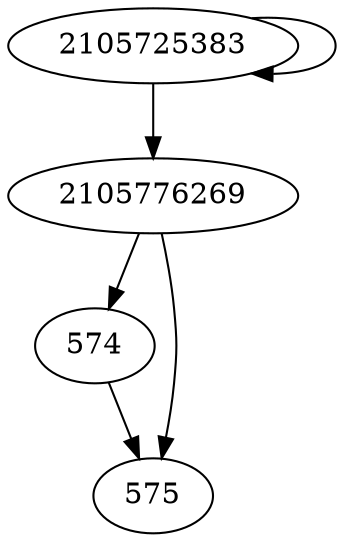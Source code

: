 digraph  {
2105725383;
2105776269;
574;
575;
2105725383 -> 2105776269;
2105725383 -> 2105725383;
2105776269 -> 574;
2105776269 -> 575;
574 -> 575;
}
